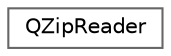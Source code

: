 digraph "类继承关系图"
{
 // LATEX_PDF_SIZE
  bgcolor="transparent";
  edge [fontname=Helvetica,fontsize=10,labelfontname=Helvetica,labelfontsize=10];
  node [fontname=Helvetica,fontsize=10,shape=box,height=0.2,width=0.4];
  rankdir="LR";
  Node0 [id="Node000000",label="QZipReader",height=0.2,width=0.4,color="grey40", fillcolor="white", style="filled",URL="$class_q_zip_reader.html",tooltip=" "];
}
